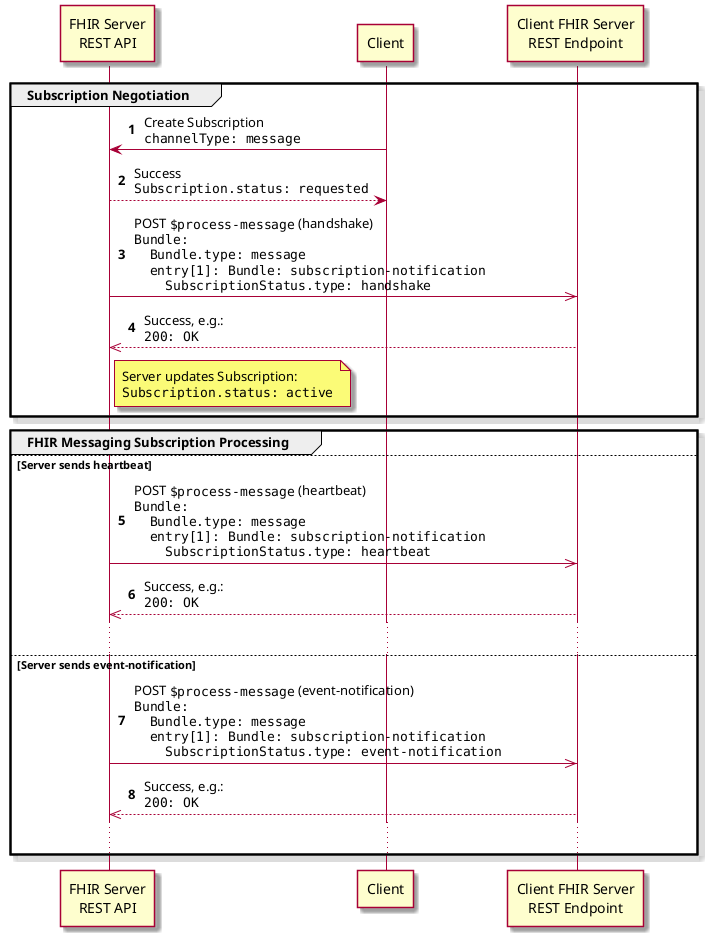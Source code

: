 @startuml
skin rose
skinparam NoteTextAlignment left
skinparam Padding 2
skinparam ParticipantPadding 40
skinparam LifelineStrategy solid
autonumber

participant "FHIR Server\nREST API"     as S
participant "Client"                    as C
participant "Client FHIR Server\nREST Endpoint" as E

group Subscription Negotiation
  C -> S: Create Subscription\n""channelType: message""
  return Success\n""Subscription.status: requested""

  S ->> E: POST ""$process-message"" (handshake)\n""Bundle:""\n""  Bundle.type: message""\n""  entry[1]: Bundle: subscription-notification""\n""    SubscriptionStatus.type: handshake""
  return Success, e.g.:\n""200: OK""

  note right of S
    Server updates Subscription:
    ""Subscription.status: active""
  end note

end

group FHIR Messaging Subscription Processing
else Server sends heartbeat
  S ->> E: POST ""$process-message"" (heartbeat)\n""Bundle:""\n""  Bundle.type: message""\n""  entry[1]: Bundle: subscription-notification""\n""    SubscriptionStatus.type: heartbeat""
  return Success, e.g.:\n""200: OK""
  ...
else Server sends event-notification
  S ->> E: POST ""$process-message"" (event-notification)\n""Bundle:""\n""  Bundle.type: message""\n""  entry[1]: Bundle: subscription-notification""\n""    SubscriptionStatus.type: event-notification""
  return Success, e.g.:\n""200: OK""
  ...
end
@enduml
